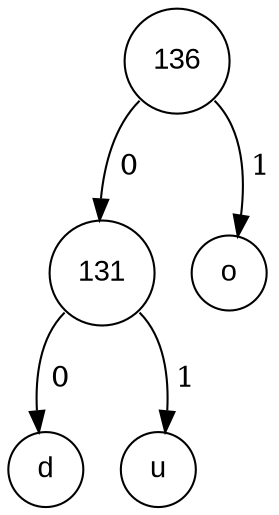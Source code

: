 digraph POT_test {
node [fontname="Arial", shape="circle", width=0.5];
136 [label = "136"]
131 [label = "131"]
100 [label = "d"]
117 [label = "u"]
131:sw -> 100 [label = " 0"]
131:se -> 117 [label = " 1"]
111 [label = "o"]
136:sw -> 131 [label = " 0"]
136:se -> 111 [label = " 1"]
}
